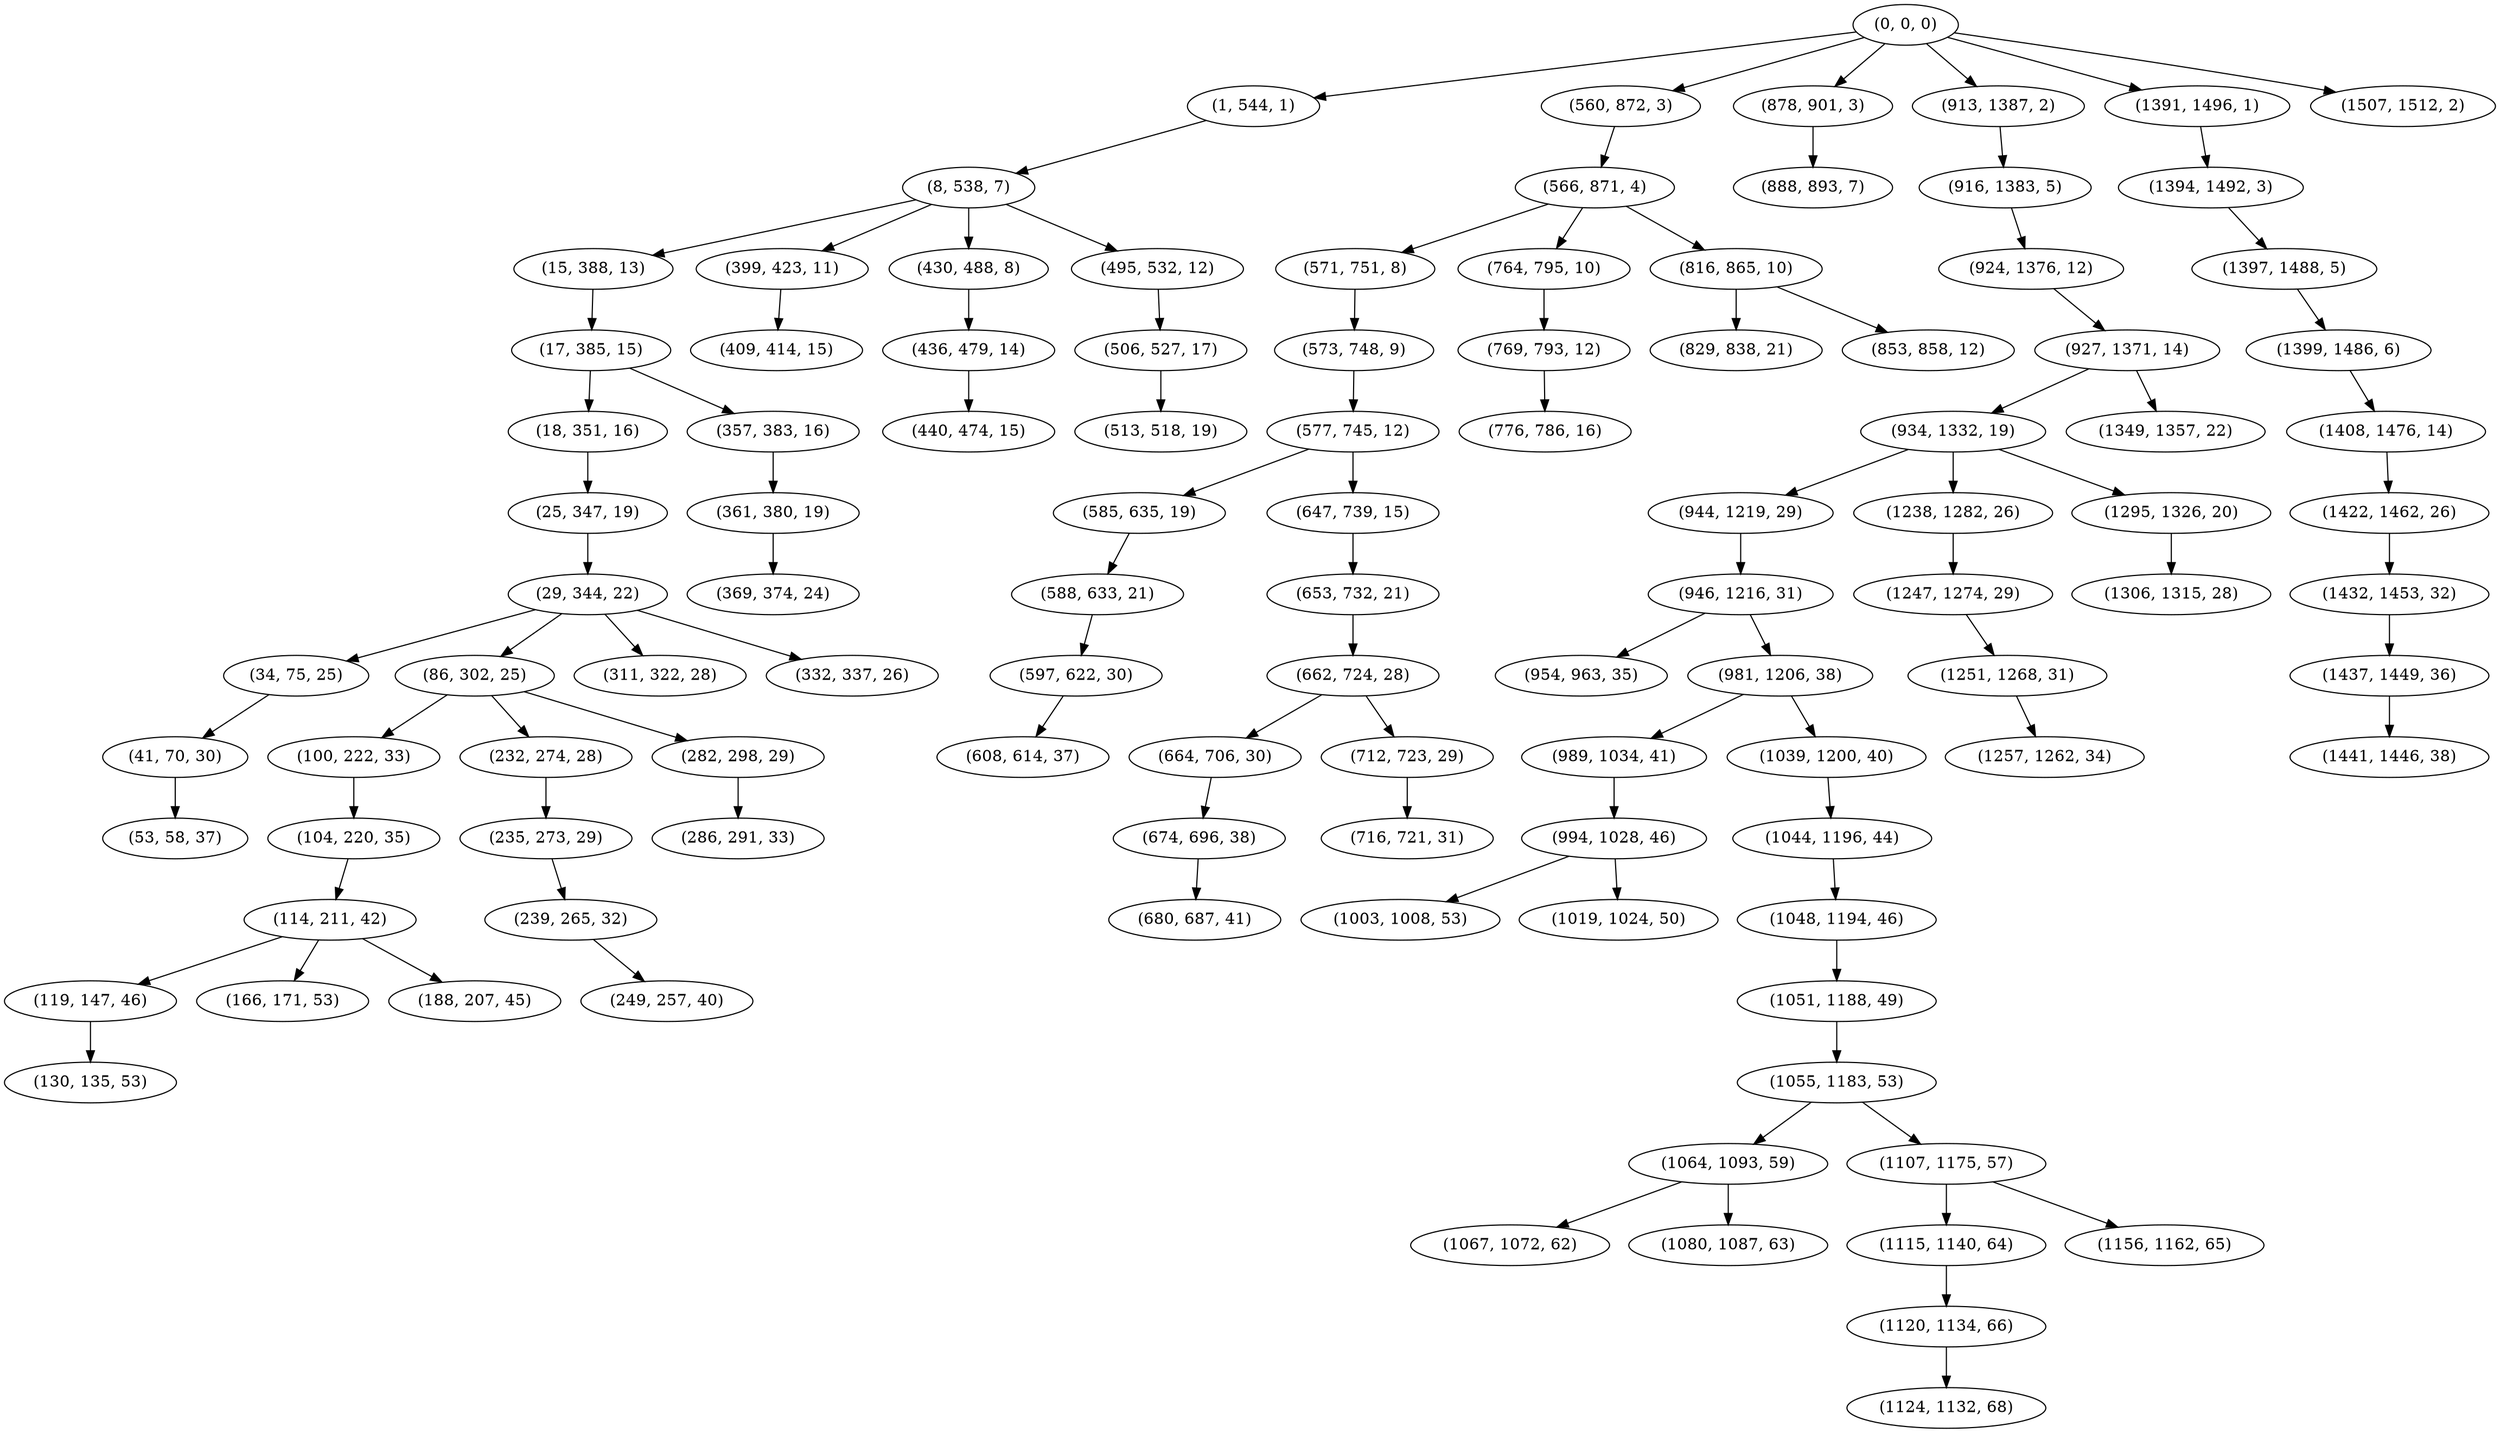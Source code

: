 digraph tree {
    "(0, 0, 0)";
    "(1, 544, 1)";
    "(8, 538, 7)";
    "(15, 388, 13)";
    "(17, 385, 15)";
    "(18, 351, 16)";
    "(25, 347, 19)";
    "(29, 344, 22)";
    "(34, 75, 25)";
    "(41, 70, 30)";
    "(53, 58, 37)";
    "(86, 302, 25)";
    "(100, 222, 33)";
    "(104, 220, 35)";
    "(114, 211, 42)";
    "(119, 147, 46)";
    "(130, 135, 53)";
    "(166, 171, 53)";
    "(188, 207, 45)";
    "(232, 274, 28)";
    "(235, 273, 29)";
    "(239, 265, 32)";
    "(249, 257, 40)";
    "(282, 298, 29)";
    "(286, 291, 33)";
    "(311, 322, 28)";
    "(332, 337, 26)";
    "(357, 383, 16)";
    "(361, 380, 19)";
    "(369, 374, 24)";
    "(399, 423, 11)";
    "(409, 414, 15)";
    "(430, 488, 8)";
    "(436, 479, 14)";
    "(440, 474, 15)";
    "(495, 532, 12)";
    "(506, 527, 17)";
    "(513, 518, 19)";
    "(560, 872, 3)";
    "(566, 871, 4)";
    "(571, 751, 8)";
    "(573, 748, 9)";
    "(577, 745, 12)";
    "(585, 635, 19)";
    "(588, 633, 21)";
    "(597, 622, 30)";
    "(608, 614, 37)";
    "(647, 739, 15)";
    "(653, 732, 21)";
    "(662, 724, 28)";
    "(664, 706, 30)";
    "(674, 696, 38)";
    "(680, 687, 41)";
    "(712, 723, 29)";
    "(716, 721, 31)";
    "(764, 795, 10)";
    "(769, 793, 12)";
    "(776, 786, 16)";
    "(816, 865, 10)";
    "(829, 838, 21)";
    "(853, 858, 12)";
    "(878, 901, 3)";
    "(888, 893, 7)";
    "(913, 1387, 2)";
    "(916, 1383, 5)";
    "(924, 1376, 12)";
    "(927, 1371, 14)";
    "(934, 1332, 19)";
    "(944, 1219, 29)";
    "(946, 1216, 31)";
    "(954, 963, 35)";
    "(981, 1206, 38)";
    "(989, 1034, 41)";
    "(994, 1028, 46)";
    "(1003, 1008, 53)";
    "(1019, 1024, 50)";
    "(1039, 1200, 40)";
    "(1044, 1196, 44)";
    "(1048, 1194, 46)";
    "(1051, 1188, 49)";
    "(1055, 1183, 53)";
    "(1064, 1093, 59)";
    "(1067, 1072, 62)";
    "(1080, 1087, 63)";
    "(1107, 1175, 57)";
    "(1115, 1140, 64)";
    "(1120, 1134, 66)";
    "(1124, 1132, 68)";
    "(1156, 1162, 65)";
    "(1238, 1282, 26)";
    "(1247, 1274, 29)";
    "(1251, 1268, 31)";
    "(1257, 1262, 34)";
    "(1295, 1326, 20)";
    "(1306, 1315, 28)";
    "(1349, 1357, 22)";
    "(1391, 1496, 1)";
    "(1394, 1492, 3)";
    "(1397, 1488, 5)";
    "(1399, 1486, 6)";
    "(1408, 1476, 14)";
    "(1422, 1462, 26)";
    "(1432, 1453, 32)";
    "(1437, 1449, 36)";
    "(1441, 1446, 38)";
    "(1507, 1512, 2)";
    "(0, 0, 0)" -> "(1, 544, 1)";
    "(0, 0, 0)" -> "(560, 872, 3)";
    "(0, 0, 0)" -> "(878, 901, 3)";
    "(0, 0, 0)" -> "(913, 1387, 2)";
    "(0, 0, 0)" -> "(1391, 1496, 1)";
    "(0, 0, 0)" -> "(1507, 1512, 2)";
    "(1, 544, 1)" -> "(8, 538, 7)";
    "(8, 538, 7)" -> "(15, 388, 13)";
    "(8, 538, 7)" -> "(399, 423, 11)";
    "(8, 538, 7)" -> "(430, 488, 8)";
    "(8, 538, 7)" -> "(495, 532, 12)";
    "(15, 388, 13)" -> "(17, 385, 15)";
    "(17, 385, 15)" -> "(18, 351, 16)";
    "(17, 385, 15)" -> "(357, 383, 16)";
    "(18, 351, 16)" -> "(25, 347, 19)";
    "(25, 347, 19)" -> "(29, 344, 22)";
    "(29, 344, 22)" -> "(34, 75, 25)";
    "(29, 344, 22)" -> "(86, 302, 25)";
    "(29, 344, 22)" -> "(311, 322, 28)";
    "(29, 344, 22)" -> "(332, 337, 26)";
    "(34, 75, 25)" -> "(41, 70, 30)";
    "(41, 70, 30)" -> "(53, 58, 37)";
    "(86, 302, 25)" -> "(100, 222, 33)";
    "(86, 302, 25)" -> "(232, 274, 28)";
    "(86, 302, 25)" -> "(282, 298, 29)";
    "(100, 222, 33)" -> "(104, 220, 35)";
    "(104, 220, 35)" -> "(114, 211, 42)";
    "(114, 211, 42)" -> "(119, 147, 46)";
    "(114, 211, 42)" -> "(166, 171, 53)";
    "(114, 211, 42)" -> "(188, 207, 45)";
    "(119, 147, 46)" -> "(130, 135, 53)";
    "(232, 274, 28)" -> "(235, 273, 29)";
    "(235, 273, 29)" -> "(239, 265, 32)";
    "(239, 265, 32)" -> "(249, 257, 40)";
    "(282, 298, 29)" -> "(286, 291, 33)";
    "(357, 383, 16)" -> "(361, 380, 19)";
    "(361, 380, 19)" -> "(369, 374, 24)";
    "(399, 423, 11)" -> "(409, 414, 15)";
    "(430, 488, 8)" -> "(436, 479, 14)";
    "(436, 479, 14)" -> "(440, 474, 15)";
    "(495, 532, 12)" -> "(506, 527, 17)";
    "(506, 527, 17)" -> "(513, 518, 19)";
    "(560, 872, 3)" -> "(566, 871, 4)";
    "(566, 871, 4)" -> "(571, 751, 8)";
    "(566, 871, 4)" -> "(764, 795, 10)";
    "(566, 871, 4)" -> "(816, 865, 10)";
    "(571, 751, 8)" -> "(573, 748, 9)";
    "(573, 748, 9)" -> "(577, 745, 12)";
    "(577, 745, 12)" -> "(585, 635, 19)";
    "(577, 745, 12)" -> "(647, 739, 15)";
    "(585, 635, 19)" -> "(588, 633, 21)";
    "(588, 633, 21)" -> "(597, 622, 30)";
    "(597, 622, 30)" -> "(608, 614, 37)";
    "(647, 739, 15)" -> "(653, 732, 21)";
    "(653, 732, 21)" -> "(662, 724, 28)";
    "(662, 724, 28)" -> "(664, 706, 30)";
    "(662, 724, 28)" -> "(712, 723, 29)";
    "(664, 706, 30)" -> "(674, 696, 38)";
    "(674, 696, 38)" -> "(680, 687, 41)";
    "(712, 723, 29)" -> "(716, 721, 31)";
    "(764, 795, 10)" -> "(769, 793, 12)";
    "(769, 793, 12)" -> "(776, 786, 16)";
    "(816, 865, 10)" -> "(829, 838, 21)";
    "(816, 865, 10)" -> "(853, 858, 12)";
    "(878, 901, 3)" -> "(888, 893, 7)";
    "(913, 1387, 2)" -> "(916, 1383, 5)";
    "(916, 1383, 5)" -> "(924, 1376, 12)";
    "(924, 1376, 12)" -> "(927, 1371, 14)";
    "(927, 1371, 14)" -> "(934, 1332, 19)";
    "(927, 1371, 14)" -> "(1349, 1357, 22)";
    "(934, 1332, 19)" -> "(944, 1219, 29)";
    "(934, 1332, 19)" -> "(1238, 1282, 26)";
    "(934, 1332, 19)" -> "(1295, 1326, 20)";
    "(944, 1219, 29)" -> "(946, 1216, 31)";
    "(946, 1216, 31)" -> "(954, 963, 35)";
    "(946, 1216, 31)" -> "(981, 1206, 38)";
    "(981, 1206, 38)" -> "(989, 1034, 41)";
    "(981, 1206, 38)" -> "(1039, 1200, 40)";
    "(989, 1034, 41)" -> "(994, 1028, 46)";
    "(994, 1028, 46)" -> "(1003, 1008, 53)";
    "(994, 1028, 46)" -> "(1019, 1024, 50)";
    "(1039, 1200, 40)" -> "(1044, 1196, 44)";
    "(1044, 1196, 44)" -> "(1048, 1194, 46)";
    "(1048, 1194, 46)" -> "(1051, 1188, 49)";
    "(1051, 1188, 49)" -> "(1055, 1183, 53)";
    "(1055, 1183, 53)" -> "(1064, 1093, 59)";
    "(1055, 1183, 53)" -> "(1107, 1175, 57)";
    "(1064, 1093, 59)" -> "(1067, 1072, 62)";
    "(1064, 1093, 59)" -> "(1080, 1087, 63)";
    "(1107, 1175, 57)" -> "(1115, 1140, 64)";
    "(1107, 1175, 57)" -> "(1156, 1162, 65)";
    "(1115, 1140, 64)" -> "(1120, 1134, 66)";
    "(1120, 1134, 66)" -> "(1124, 1132, 68)";
    "(1238, 1282, 26)" -> "(1247, 1274, 29)";
    "(1247, 1274, 29)" -> "(1251, 1268, 31)";
    "(1251, 1268, 31)" -> "(1257, 1262, 34)";
    "(1295, 1326, 20)" -> "(1306, 1315, 28)";
    "(1391, 1496, 1)" -> "(1394, 1492, 3)";
    "(1394, 1492, 3)" -> "(1397, 1488, 5)";
    "(1397, 1488, 5)" -> "(1399, 1486, 6)";
    "(1399, 1486, 6)" -> "(1408, 1476, 14)";
    "(1408, 1476, 14)" -> "(1422, 1462, 26)";
    "(1422, 1462, 26)" -> "(1432, 1453, 32)";
    "(1432, 1453, 32)" -> "(1437, 1449, 36)";
    "(1437, 1449, 36)" -> "(1441, 1446, 38)";
}
